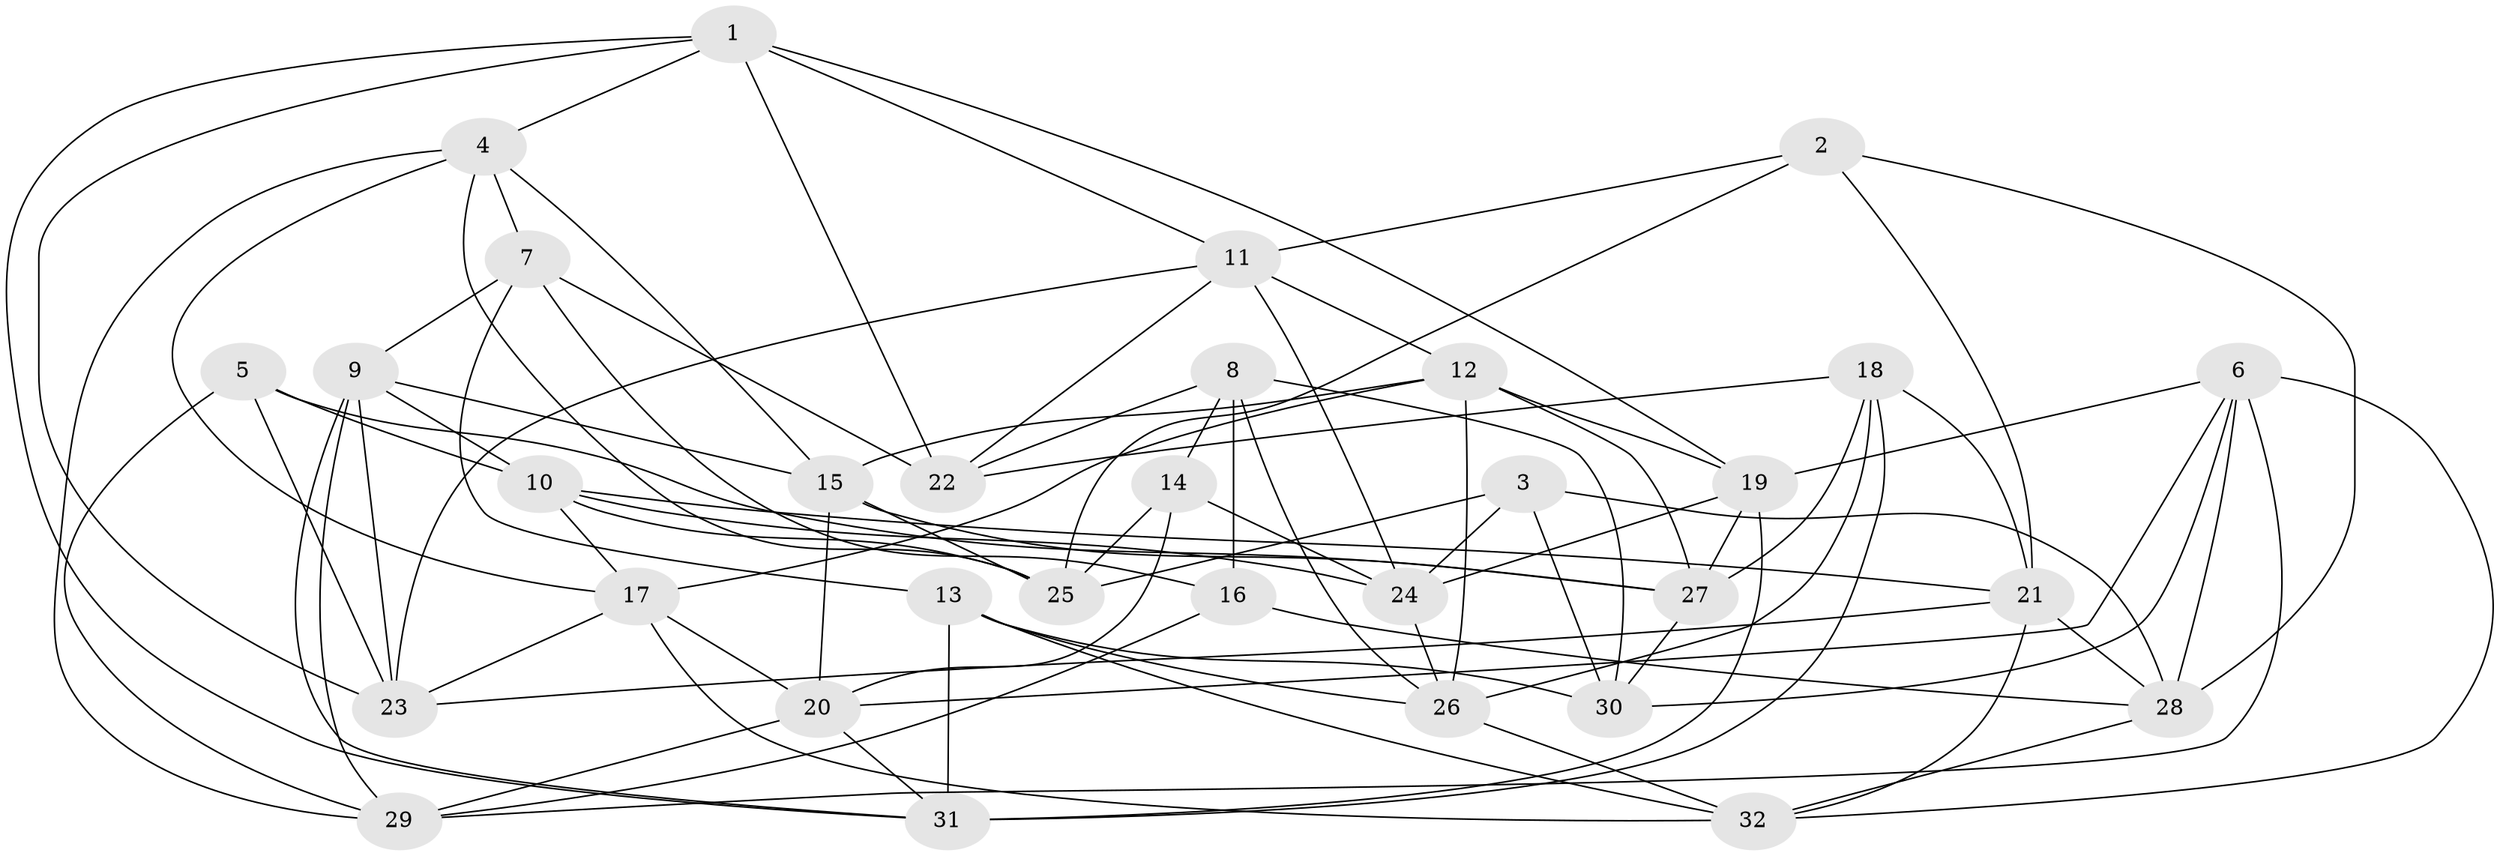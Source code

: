 // original degree distribution, {4: 1.0}
// Generated by graph-tools (version 1.1) at 2025/26/03/09/25 03:26:54]
// undirected, 32 vertices, 88 edges
graph export_dot {
graph [start="1"]
  node [color=gray90,style=filled];
  1;
  2;
  3;
  4;
  5;
  6;
  7;
  8;
  9;
  10;
  11;
  12;
  13;
  14;
  15;
  16;
  17;
  18;
  19;
  20;
  21;
  22;
  23;
  24;
  25;
  26;
  27;
  28;
  29;
  30;
  31;
  32;
  1 -- 4 [weight=1.0];
  1 -- 11 [weight=1.0];
  1 -- 19 [weight=1.0];
  1 -- 22 [weight=1.0];
  1 -- 23 [weight=1.0];
  1 -- 31 [weight=1.0];
  2 -- 11 [weight=1.0];
  2 -- 21 [weight=1.0];
  2 -- 25 [weight=1.0];
  2 -- 28 [weight=1.0];
  3 -- 24 [weight=1.0];
  3 -- 25 [weight=1.0];
  3 -- 28 [weight=1.0];
  3 -- 30 [weight=1.0];
  4 -- 7 [weight=1.0];
  4 -- 15 [weight=1.0];
  4 -- 17 [weight=1.0];
  4 -- 25 [weight=1.0];
  4 -- 29 [weight=1.0];
  5 -- 10 [weight=1.0];
  5 -- 23 [weight=1.0];
  5 -- 27 [weight=1.0];
  5 -- 29 [weight=1.0];
  6 -- 19 [weight=1.0];
  6 -- 20 [weight=1.0];
  6 -- 28 [weight=1.0];
  6 -- 29 [weight=1.0];
  6 -- 30 [weight=1.0];
  6 -- 32 [weight=1.0];
  7 -- 9 [weight=1.0];
  7 -- 13 [weight=2.0];
  7 -- 16 [weight=1.0];
  7 -- 22 [weight=1.0];
  8 -- 14 [weight=1.0];
  8 -- 16 [weight=1.0];
  8 -- 22 [weight=1.0];
  8 -- 26 [weight=1.0];
  8 -- 30 [weight=2.0];
  9 -- 10 [weight=1.0];
  9 -- 15 [weight=1.0];
  9 -- 23 [weight=1.0];
  9 -- 29 [weight=1.0];
  9 -- 31 [weight=1.0];
  10 -- 17 [weight=1.0];
  10 -- 21 [weight=1.0];
  10 -- 24 [weight=1.0];
  10 -- 25 [weight=1.0];
  11 -- 12 [weight=1.0];
  11 -- 22 [weight=1.0];
  11 -- 23 [weight=1.0];
  11 -- 24 [weight=1.0];
  12 -- 15 [weight=1.0];
  12 -- 17 [weight=1.0];
  12 -- 19 [weight=1.0];
  12 -- 26 [weight=1.0];
  12 -- 27 [weight=1.0];
  13 -- 26 [weight=1.0];
  13 -- 30 [weight=1.0];
  13 -- 31 [weight=1.0];
  13 -- 32 [weight=1.0];
  14 -- 20 [weight=1.0];
  14 -- 24 [weight=1.0];
  14 -- 25 [weight=1.0];
  15 -- 20 [weight=1.0];
  15 -- 25 [weight=1.0];
  15 -- 27 [weight=1.0];
  16 -- 28 [weight=1.0];
  16 -- 29 [weight=1.0];
  17 -- 20 [weight=1.0];
  17 -- 23 [weight=1.0];
  17 -- 32 [weight=1.0];
  18 -- 21 [weight=1.0];
  18 -- 22 [weight=2.0];
  18 -- 26 [weight=1.0];
  18 -- 27 [weight=1.0];
  18 -- 31 [weight=1.0];
  19 -- 24 [weight=1.0];
  19 -- 27 [weight=1.0];
  19 -- 31 [weight=1.0];
  20 -- 29 [weight=1.0];
  20 -- 31 [weight=1.0];
  21 -- 23 [weight=1.0];
  21 -- 28 [weight=1.0];
  21 -- 32 [weight=1.0];
  24 -- 26 [weight=1.0];
  26 -- 32 [weight=1.0];
  27 -- 30 [weight=1.0];
  28 -- 32 [weight=1.0];
}

